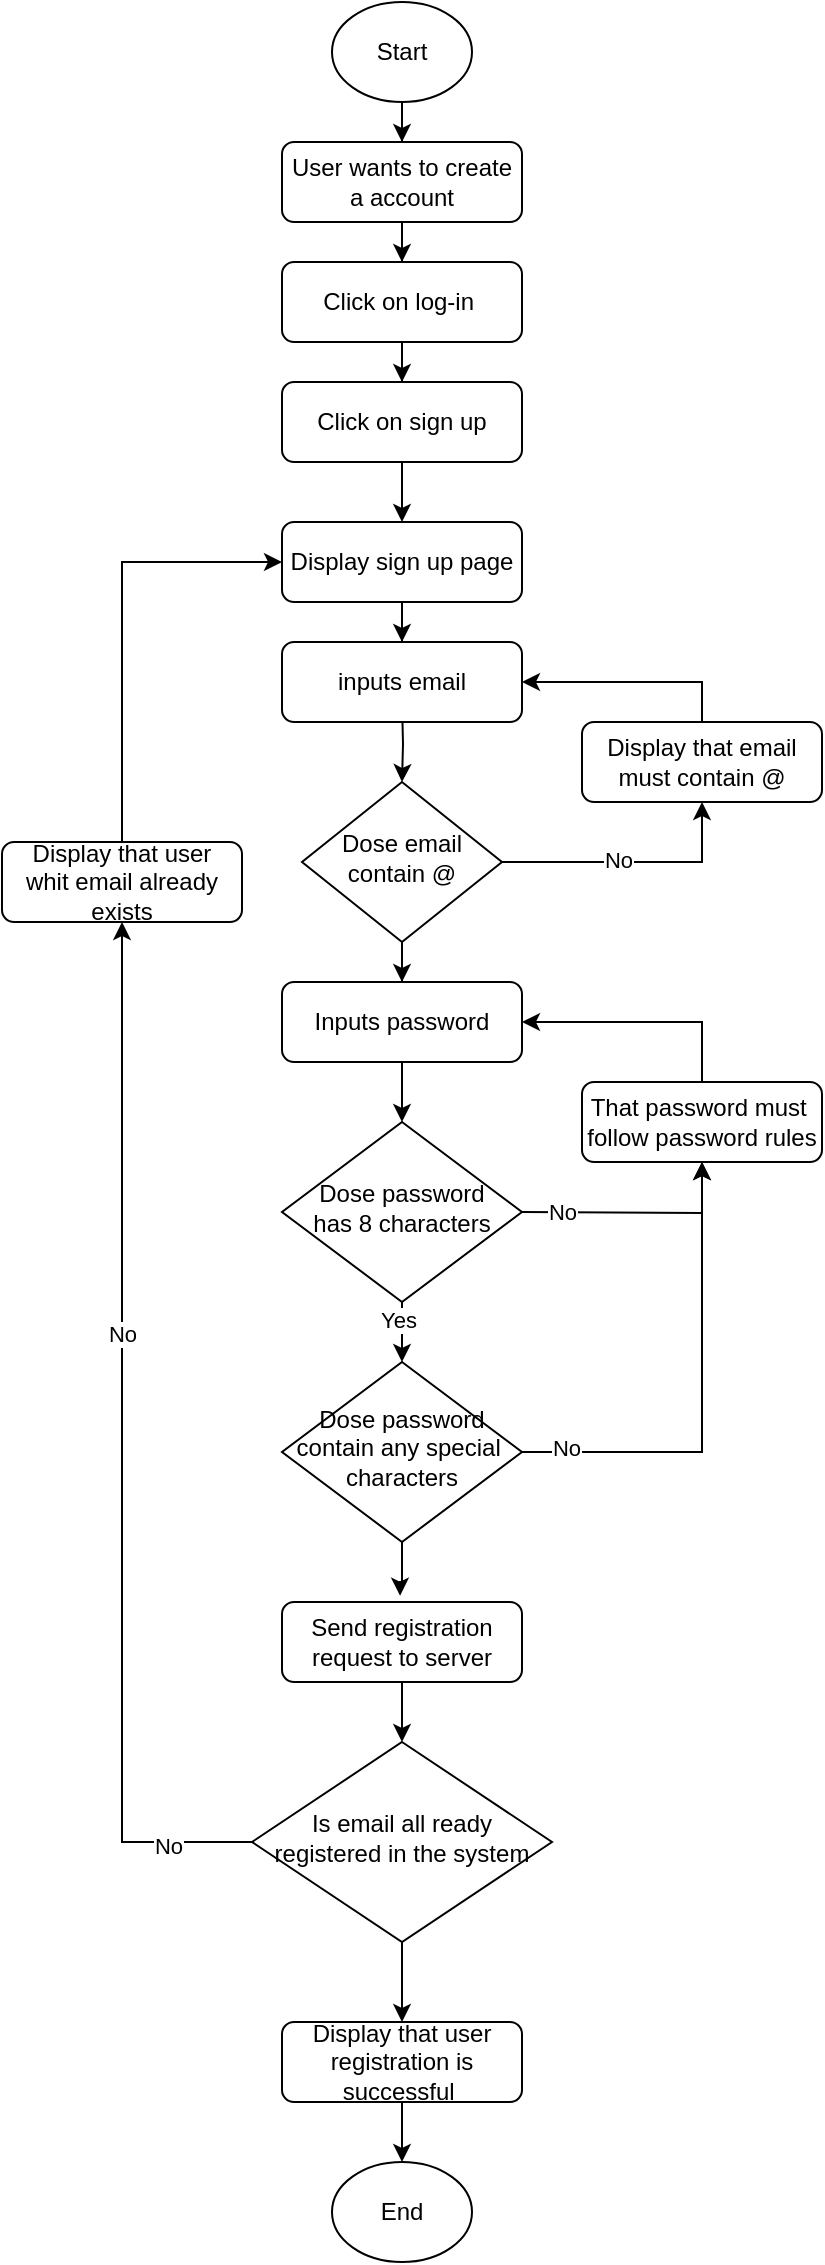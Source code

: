 <mxfile version="24.9.1">
  <diagram id="C5RBs43oDa-KdzZeNtuy" name="Page-1">
    <mxGraphModel dx="1188" dy="658" grid="1" gridSize="10" guides="1" tooltips="1" connect="1" arrows="1" fold="1" page="1" pageScale="1" pageWidth="827" pageHeight="1169" math="0" shadow="0">
      <root>
        <mxCell id="WIyWlLk6GJQsqaUBKTNV-0" />
        <mxCell id="WIyWlLk6GJQsqaUBKTNV-1" parent="WIyWlLk6GJQsqaUBKTNV-0" />
        <mxCell id="ZDyAPTYtE-S2_9czOV5O-16" style="edgeStyle=orthogonalEdgeStyle;rounded=0;orthogonalLoop=1;jettySize=auto;html=1;entryX=0.5;entryY=0;entryDx=0;entryDy=0;" edge="1" parent="WIyWlLk6GJQsqaUBKTNV-1" source="WIyWlLk6GJQsqaUBKTNV-3" target="ZDyAPTYtE-S2_9czOV5O-2">
          <mxGeometry relative="1" as="geometry" />
        </mxCell>
        <mxCell id="WIyWlLk6GJQsqaUBKTNV-3" value="User wants to create a account" style="rounded=1;whiteSpace=wrap;html=1;fontSize=12;glass=0;strokeWidth=1;shadow=0;" parent="WIyWlLk6GJQsqaUBKTNV-1" vertex="1">
          <mxGeometry x="160" y="70" width="120" height="40" as="geometry" />
        </mxCell>
        <mxCell id="ZDyAPTYtE-S2_9czOV5O-10" style="edgeStyle=orthogonalEdgeStyle;rounded=0;orthogonalLoop=1;jettySize=auto;html=1;entryX=0.5;entryY=1;entryDx=0;entryDy=0;" edge="1" parent="WIyWlLk6GJQsqaUBKTNV-1" source="WIyWlLk6GJQsqaUBKTNV-10" target="ZDyAPTYtE-S2_9czOV5O-9">
          <mxGeometry relative="1" as="geometry" />
        </mxCell>
        <mxCell id="ZDyAPTYtE-S2_9czOV5O-11" value="No" style="edgeLabel;html=1;align=center;verticalAlign=middle;resizable=0;points=[];" vertex="1" connectable="0" parent="ZDyAPTYtE-S2_9czOV5O-10">
          <mxGeometry x="-0.113" y="1" relative="1" as="geometry">
            <mxPoint as="offset" />
          </mxGeometry>
        </mxCell>
        <mxCell id="ZDyAPTYtE-S2_9czOV5O-13" style="edgeStyle=orthogonalEdgeStyle;rounded=0;orthogonalLoop=1;jettySize=auto;html=1;entryX=0.5;entryY=0;entryDx=0;entryDy=0;" edge="1" parent="WIyWlLk6GJQsqaUBKTNV-1" source="WIyWlLk6GJQsqaUBKTNV-10" target="WIyWlLk6GJQsqaUBKTNV-11">
          <mxGeometry relative="1" as="geometry" />
        </mxCell>
        <mxCell id="WIyWlLk6GJQsqaUBKTNV-10" value="Dose email&lt;div&gt;contain @&lt;/div&gt;" style="rhombus;whiteSpace=wrap;html=1;shadow=0;fontFamily=Helvetica;fontSize=12;align=center;strokeWidth=1;spacing=6;spacingTop=-4;" parent="WIyWlLk6GJQsqaUBKTNV-1" vertex="1">
          <mxGeometry x="170" y="390" width="100" height="80" as="geometry" />
        </mxCell>
        <mxCell id="ZDyAPTYtE-S2_9czOV5O-19" style="edgeStyle=orthogonalEdgeStyle;rounded=0;orthogonalLoop=1;jettySize=auto;html=1;entryX=0.5;entryY=0;entryDx=0;entryDy=0;" edge="1" parent="WIyWlLk6GJQsqaUBKTNV-1" source="WIyWlLk6GJQsqaUBKTNV-11" target="ZDyAPTYtE-S2_9czOV5O-18">
          <mxGeometry relative="1" as="geometry" />
        </mxCell>
        <mxCell id="WIyWlLk6GJQsqaUBKTNV-11" value="Inputs password" style="rounded=1;whiteSpace=wrap;html=1;fontSize=12;glass=0;strokeWidth=1;shadow=0;" parent="WIyWlLk6GJQsqaUBKTNV-1" vertex="1">
          <mxGeometry x="160" y="490" width="120" height="40" as="geometry" />
        </mxCell>
        <mxCell id="ZDyAPTYtE-S2_9czOV5O-1" style="edgeStyle=orthogonalEdgeStyle;rounded=0;orthogonalLoop=1;jettySize=auto;html=1;entryX=0.5;entryY=0;entryDx=0;entryDy=0;" edge="1" parent="WIyWlLk6GJQsqaUBKTNV-1" source="ZDyAPTYtE-S2_9czOV5O-0" target="WIyWlLk6GJQsqaUBKTNV-3">
          <mxGeometry relative="1" as="geometry" />
        </mxCell>
        <mxCell id="ZDyAPTYtE-S2_9czOV5O-0" value="Start" style="ellipse;whiteSpace=wrap;html=1;" vertex="1" parent="WIyWlLk6GJQsqaUBKTNV-1">
          <mxGeometry x="185" width="70" height="50" as="geometry" />
        </mxCell>
        <mxCell id="ZDyAPTYtE-S2_9czOV5O-15" style="edgeStyle=orthogonalEdgeStyle;rounded=0;orthogonalLoop=1;jettySize=auto;html=1;entryX=0.5;entryY=0;entryDx=0;entryDy=0;" edge="1" parent="WIyWlLk6GJQsqaUBKTNV-1" source="ZDyAPTYtE-S2_9czOV5O-2" target="ZDyAPTYtE-S2_9czOV5O-3">
          <mxGeometry relative="1" as="geometry" />
        </mxCell>
        <mxCell id="ZDyAPTYtE-S2_9czOV5O-2" value="Click on log-in&lt;span style=&quot;color: rgba(0, 0, 0, 0); font-family: monospace; font-size: 0px; text-align: start; text-wrap-mode: nowrap;&quot;&gt;%3CmxGraphModel%3E%3Croot%3E%3CmxCell%20id%3D%220%22%2F%3E%3CmxCell%20id%3D%221%22%20parent%3D%220%22%2F%3E%3CmxCell%20id%3D%222%22%20value%3D%22User%20wants%20to%20create%20a%20account%22%20style%3D%22rounded%3D1%3BwhiteSpace%3Dwrap%3Bhtml%3D1%3BfontSize%3D12%3Bglass%3D0%3BstrokeWidth%3D1%3Bshadow%3D0%3B%22%20vertex%3D%221%22%20parent%3D%221%22%3E%3CmxGeometry%20x%3D%22160%22%20y%3D%2280%22%20width%3D%22120%22%20height%3D%2240%22%20as%3D%22geometry%22%2F%3E%3C%2FmxCell%3E%3C%2Froot%3E%3C%2FmxGraphModel%3E&lt;/span&gt;&amp;nbsp;" style="rounded=1;whiteSpace=wrap;html=1;fontSize=12;glass=0;strokeWidth=1;shadow=0;" vertex="1" parent="WIyWlLk6GJQsqaUBKTNV-1">
          <mxGeometry x="160" y="130" width="120" height="40" as="geometry" />
        </mxCell>
        <mxCell id="ZDyAPTYtE-S2_9czOV5O-42" style="edgeStyle=orthogonalEdgeStyle;rounded=0;orthogonalLoop=1;jettySize=auto;html=1;entryX=0.5;entryY=0;entryDx=0;entryDy=0;" edge="1" parent="WIyWlLk6GJQsqaUBKTNV-1" source="ZDyAPTYtE-S2_9czOV5O-3" target="ZDyAPTYtE-S2_9czOV5O-40">
          <mxGeometry relative="1" as="geometry" />
        </mxCell>
        <mxCell id="ZDyAPTYtE-S2_9czOV5O-3" value="Click on sign up&lt;span style=&quot;color: rgba(0, 0, 0, 0); font-family: monospace; font-size: 0px; text-align: start; text-wrap-mode: nowrap;&quot;&gt;%3CmxGraphModel%3E%3Croot%3E%3CmxCell%20id%3D%220%22%2F%3E%3CmxCell%20id%3D%221%22%20parent%3D%220%22%2F%3E%3CmxCell%20id%3D%222%22%20value%3D%22User%20wants%20to%20create%20a%20account%22%20style%3D%22rounded%3D1%3BwhiteSpace%3Dwrap%3Bhtml%3D1%3BfontSize%3D12%3Bglass%3D0%3BstrokeWidth%3D1%3Bshadow%3D0%3B%22%20vertex%3D%221%22%20parent%3D%221%22%3E%3CmxGeometry%20x%3D%22160%22%20y%3D%2280%22%20width%3D%22120%22%20height%3D%2240%22%20as%3D%22geometry%22%2F%3E%3C%2FmxCell%3E%3C%2Froot%3E%3C%2FmxGraphMode&lt;/span&gt;" style="rounded=1;whiteSpace=wrap;html=1;fontSize=12;glass=0;strokeWidth=1;shadow=0;" vertex="1" parent="WIyWlLk6GJQsqaUBKTNV-1">
          <mxGeometry x="160" y="190" width="120" height="40" as="geometry" />
        </mxCell>
        <mxCell id="ZDyAPTYtE-S2_9czOV5O-6" style="edgeStyle=orthogonalEdgeStyle;rounded=0;orthogonalLoop=1;jettySize=auto;html=1;entryX=0.5;entryY=0;entryDx=0;entryDy=0;" edge="1" parent="WIyWlLk6GJQsqaUBKTNV-1" target="WIyWlLk6GJQsqaUBKTNV-10">
          <mxGeometry relative="1" as="geometry">
            <mxPoint x="220" y="350" as="sourcePoint" />
          </mxGeometry>
        </mxCell>
        <mxCell id="ZDyAPTYtE-S2_9czOV5O-4" value="inputs email" style="rounded=1;whiteSpace=wrap;html=1;fontSize=12;glass=0;strokeWidth=1;shadow=0;" vertex="1" parent="WIyWlLk6GJQsqaUBKTNV-1">
          <mxGeometry x="160" y="320" width="120" height="40" as="geometry" />
        </mxCell>
        <mxCell id="ZDyAPTYtE-S2_9czOV5O-12" style="edgeStyle=orthogonalEdgeStyle;rounded=0;orthogonalLoop=1;jettySize=auto;html=1;" edge="1" parent="WIyWlLk6GJQsqaUBKTNV-1" source="ZDyAPTYtE-S2_9czOV5O-9" target="ZDyAPTYtE-S2_9czOV5O-4">
          <mxGeometry relative="1" as="geometry">
            <Array as="points">
              <mxPoint x="370" y="340" />
            </Array>
          </mxGeometry>
        </mxCell>
        <mxCell id="ZDyAPTYtE-S2_9czOV5O-9" value="Display that email must contain @" style="rounded=1;whiteSpace=wrap;html=1;fontSize=12;glass=0;strokeWidth=1;shadow=0;" vertex="1" parent="WIyWlLk6GJQsqaUBKTNV-1">
          <mxGeometry x="310" y="360" width="120" height="40" as="geometry" />
        </mxCell>
        <mxCell id="ZDyAPTYtE-S2_9czOV5O-24" style="edgeStyle=orthogonalEdgeStyle;rounded=0;orthogonalLoop=1;jettySize=auto;html=1;entryX=0.5;entryY=1;entryDx=0;entryDy=0;" edge="1" parent="WIyWlLk6GJQsqaUBKTNV-1" target="ZDyAPTYtE-S2_9czOV5O-21">
          <mxGeometry relative="1" as="geometry">
            <mxPoint x="280" y="605" as="sourcePoint" />
          </mxGeometry>
        </mxCell>
        <mxCell id="ZDyAPTYtE-S2_9czOV5O-25" value="No" style="edgeLabel;html=1;align=center;verticalAlign=middle;resizable=0;points=[];" vertex="1" connectable="0" parent="ZDyAPTYtE-S2_9czOV5O-24">
          <mxGeometry x="-0.793" y="-2" relative="1" as="geometry">
            <mxPoint x="8" y="-2" as="offset" />
          </mxGeometry>
        </mxCell>
        <mxCell id="ZDyAPTYtE-S2_9czOV5O-27" style="edgeStyle=orthogonalEdgeStyle;rounded=0;orthogonalLoop=1;jettySize=auto;html=1;entryX=0.5;entryY=0;entryDx=0;entryDy=0;" edge="1" parent="WIyWlLk6GJQsqaUBKTNV-1" source="ZDyAPTYtE-S2_9czOV5O-18" target="ZDyAPTYtE-S2_9czOV5O-20">
          <mxGeometry relative="1" as="geometry" />
        </mxCell>
        <mxCell id="ZDyAPTYtE-S2_9czOV5O-30" value="Yes" style="edgeLabel;html=1;align=center;verticalAlign=middle;resizable=0;points=[];" vertex="1" connectable="0" parent="ZDyAPTYtE-S2_9czOV5O-27">
          <mxGeometry x="-0.669" y="-2" relative="1" as="geometry">
            <mxPoint as="offset" />
          </mxGeometry>
        </mxCell>
        <mxCell id="ZDyAPTYtE-S2_9czOV5O-18" value="Dose password&lt;div&gt;has 8 characters&lt;/div&gt;" style="rhombus;whiteSpace=wrap;html=1;shadow=0;fontFamily=Helvetica;fontSize=12;align=center;strokeWidth=1;spacing=6;spacingTop=-4;" vertex="1" parent="WIyWlLk6GJQsqaUBKTNV-1">
          <mxGeometry x="160" y="560" width="120" height="90" as="geometry" />
        </mxCell>
        <mxCell id="ZDyAPTYtE-S2_9czOV5O-28" style="edgeStyle=orthogonalEdgeStyle;rounded=0;orthogonalLoop=1;jettySize=auto;html=1;entryX=0.5;entryY=1;entryDx=0;entryDy=0;" edge="1" parent="WIyWlLk6GJQsqaUBKTNV-1" source="ZDyAPTYtE-S2_9czOV5O-20" target="ZDyAPTYtE-S2_9czOV5O-21">
          <mxGeometry relative="1" as="geometry" />
        </mxCell>
        <mxCell id="ZDyAPTYtE-S2_9czOV5O-29" value="No" style="edgeLabel;html=1;align=center;verticalAlign=middle;resizable=0;points=[];" vertex="1" connectable="0" parent="ZDyAPTYtE-S2_9czOV5O-28">
          <mxGeometry x="-0.817" y="2" relative="1" as="geometry">
            <mxPoint as="offset" />
          </mxGeometry>
        </mxCell>
        <mxCell id="ZDyAPTYtE-S2_9czOV5O-20" value="Dose password&lt;div&gt;contain any special&amp;nbsp;&lt;/div&gt;&lt;div&gt;characters&lt;/div&gt;" style="rhombus;whiteSpace=wrap;html=1;shadow=0;fontFamily=Helvetica;fontSize=12;align=center;strokeWidth=1;spacing=6;spacingTop=-4;" vertex="1" parent="WIyWlLk6GJQsqaUBKTNV-1">
          <mxGeometry x="160" y="680" width="120" height="90" as="geometry" />
        </mxCell>
        <mxCell id="ZDyAPTYtE-S2_9czOV5O-23" style="edgeStyle=orthogonalEdgeStyle;rounded=0;orthogonalLoop=1;jettySize=auto;html=1;" edge="1" parent="WIyWlLk6GJQsqaUBKTNV-1">
          <mxGeometry relative="1" as="geometry">
            <mxPoint x="370" y="550" as="sourcePoint" />
            <mxPoint x="280" y="510" as="targetPoint" />
            <Array as="points">
              <mxPoint x="370" y="510" />
            </Array>
          </mxGeometry>
        </mxCell>
        <mxCell id="ZDyAPTYtE-S2_9czOV5O-21" value="That password must&amp;nbsp;&lt;div&gt;follow password rules&lt;/div&gt;" style="rounded=1;whiteSpace=wrap;html=1;fontSize=12;glass=0;strokeWidth=1;shadow=0;" vertex="1" parent="WIyWlLk6GJQsqaUBKTNV-1">
          <mxGeometry x="310" y="540" width="120" height="40" as="geometry" />
        </mxCell>
        <mxCell id="ZDyAPTYtE-S2_9czOV5O-45" style="edgeStyle=orthogonalEdgeStyle;rounded=0;orthogonalLoop=1;jettySize=auto;html=1;" edge="1" parent="WIyWlLk6GJQsqaUBKTNV-1" source="ZDyAPTYtE-S2_9czOV5O-32" target="ZDyAPTYtE-S2_9czOV5O-37">
          <mxGeometry relative="1" as="geometry" />
        </mxCell>
        <mxCell id="ZDyAPTYtE-S2_9czOV5O-32" value="Send registration request to server" style="rounded=1;whiteSpace=wrap;html=1;fontSize=12;glass=0;strokeWidth=1;shadow=0;" vertex="1" parent="WIyWlLk6GJQsqaUBKTNV-1">
          <mxGeometry x="160" y="800" width="120" height="40" as="geometry" />
        </mxCell>
        <mxCell id="ZDyAPTYtE-S2_9czOV5O-35" style="edgeStyle=orthogonalEdgeStyle;rounded=0;orthogonalLoop=1;jettySize=auto;html=1;entryX=0.492;entryY=-0.079;entryDx=0;entryDy=0;entryPerimeter=0;" edge="1" parent="WIyWlLk6GJQsqaUBKTNV-1" source="ZDyAPTYtE-S2_9czOV5O-20" target="ZDyAPTYtE-S2_9czOV5O-32">
          <mxGeometry relative="1" as="geometry" />
        </mxCell>
        <mxCell id="ZDyAPTYtE-S2_9czOV5O-44" style="edgeStyle=orthogonalEdgeStyle;rounded=0;orthogonalLoop=1;jettySize=auto;html=1;entryX=0.5;entryY=1;entryDx=0;entryDy=0;" edge="1" parent="WIyWlLk6GJQsqaUBKTNV-1" source="ZDyAPTYtE-S2_9czOV5O-37" target="ZDyAPTYtE-S2_9czOV5O-38">
          <mxGeometry relative="1" as="geometry" />
        </mxCell>
        <mxCell id="ZDyAPTYtE-S2_9czOV5O-46" value="No" style="edgeLabel;html=1;align=center;verticalAlign=middle;resizable=0;points=[];" vertex="1" connectable="0" parent="ZDyAPTYtE-S2_9czOV5O-44">
          <mxGeometry x="0.217" relative="1" as="geometry">
            <mxPoint as="offset" />
          </mxGeometry>
        </mxCell>
        <mxCell id="ZDyAPTYtE-S2_9czOV5O-47" value="No" style="edgeLabel;html=1;align=center;verticalAlign=middle;resizable=0;points=[];" vertex="1" connectable="0" parent="ZDyAPTYtE-S2_9czOV5O-44">
          <mxGeometry x="-0.839" y="2" relative="1" as="geometry">
            <mxPoint as="offset" />
          </mxGeometry>
        </mxCell>
        <mxCell id="ZDyAPTYtE-S2_9czOV5O-49" style="edgeStyle=orthogonalEdgeStyle;rounded=0;orthogonalLoop=1;jettySize=auto;html=1;entryX=0.5;entryY=0;entryDx=0;entryDy=0;" edge="1" parent="WIyWlLk6GJQsqaUBKTNV-1" source="ZDyAPTYtE-S2_9czOV5O-37" target="ZDyAPTYtE-S2_9czOV5O-48">
          <mxGeometry relative="1" as="geometry" />
        </mxCell>
        <mxCell id="ZDyAPTYtE-S2_9czOV5O-37" value="Is email all ready&lt;div&gt;registered in the system&lt;/div&gt;" style="rhombus;whiteSpace=wrap;html=1;shadow=0;fontFamily=Helvetica;fontSize=12;align=center;strokeWidth=1;spacing=6;spacingTop=-4;" vertex="1" parent="WIyWlLk6GJQsqaUBKTNV-1">
          <mxGeometry x="145" y="870" width="150" height="100" as="geometry" />
        </mxCell>
        <mxCell id="ZDyAPTYtE-S2_9czOV5O-41" style="edgeStyle=orthogonalEdgeStyle;rounded=0;orthogonalLoop=1;jettySize=auto;html=1;entryX=0;entryY=0.5;entryDx=0;entryDy=0;" edge="1" parent="WIyWlLk6GJQsqaUBKTNV-1" source="ZDyAPTYtE-S2_9czOV5O-38" target="ZDyAPTYtE-S2_9czOV5O-40">
          <mxGeometry relative="1" as="geometry">
            <Array as="points">
              <mxPoint x="80" y="280" />
            </Array>
          </mxGeometry>
        </mxCell>
        <mxCell id="ZDyAPTYtE-S2_9czOV5O-38" value="Display that user&lt;div&gt;whit email already&lt;/div&gt;&lt;div&gt;exists&lt;/div&gt;" style="rounded=1;whiteSpace=wrap;html=1;fontSize=12;glass=0;strokeWidth=1;shadow=0;" vertex="1" parent="WIyWlLk6GJQsqaUBKTNV-1">
          <mxGeometry x="20" y="420" width="120" height="40" as="geometry" />
        </mxCell>
        <mxCell id="ZDyAPTYtE-S2_9czOV5O-43" style="edgeStyle=orthogonalEdgeStyle;rounded=0;orthogonalLoop=1;jettySize=auto;html=1;entryX=0.5;entryY=0;entryDx=0;entryDy=0;" edge="1" parent="WIyWlLk6GJQsqaUBKTNV-1" source="ZDyAPTYtE-S2_9czOV5O-40" target="ZDyAPTYtE-S2_9czOV5O-4">
          <mxGeometry relative="1" as="geometry" />
        </mxCell>
        <mxCell id="ZDyAPTYtE-S2_9czOV5O-40" value="Display sign up page" style="rounded=1;whiteSpace=wrap;html=1;fontSize=12;glass=0;strokeWidth=1;shadow=0;" vertex="1" parent="WIyWlLk6GJQsqaUBKTNV-1">
          <mxGeometry x="160" y="260" width="120" height="40" as="geometry" />
        </mxCell>
        <mxCell id="ZDyAPTYtE-S2_9czOV5O-51" style="edgeStyle=orthogonalEdgeStyle;rounded=0;orthogonalLoop=1;jettySize=auto;html=1;entryX=0.5;entryY=0;entryDx=0;entryDy=0;" edge="1" parent="WIyWlLk6GJQsqaUBKTNV-1" source="ZDyAPTYtE-S2_9czOV5O-48" target="ZDyAPTYtE-S2_9czOV5O-50">
          <mxGeometry relative="1" as="geometry" />
        </mxCell>
        <mxCell id="ZDyAPTYtE-S2_9czOV5O-48" value="Display that user&lt;div&gt;registration is successful&amp;nbsp;&lt;/div&gt;" style="rounded=1;whiteSpace=wrap;html=1;fontSize=12;glass=0;strokeWidth=1;shadow=0;" vertex="1" parent="WIyWlLk6GJQsqaUBKTNV-1">
          <mxGeometry x="160" y="1010" width="120" height="40" as="geometry" />
        </mxCell>
        <mxCell id="ZDyAPTYtE-S2_9czOV5O-50" value="End" style="ellipse;whiteSpace=wrap;html=1;" vertex="1" parent="WIyWlLk6GJQsqaUBKTNV-1">
          <mxGeometry x="185" y="1080" width="70" height="50" as="geometry" />
        </mxCell>
      </root>
    </mxGraphModel>
  </diagram>
</mxfile>
